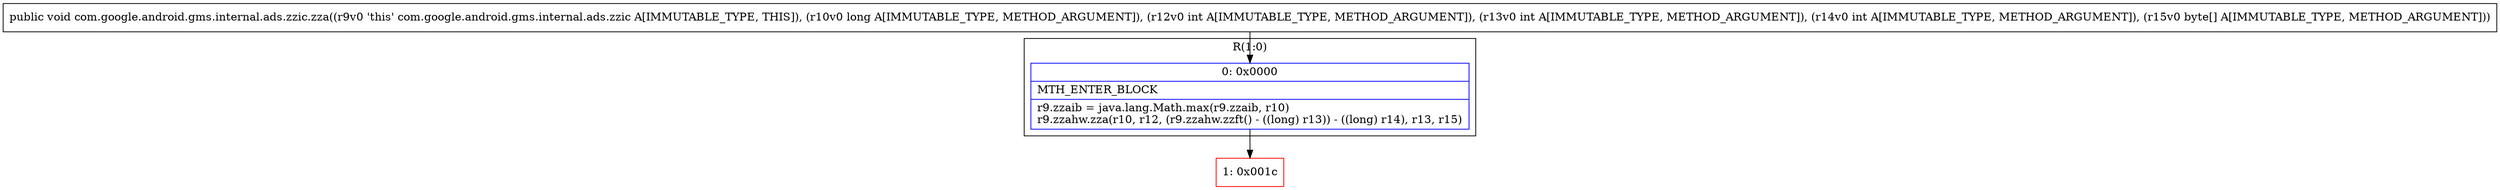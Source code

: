 digraph "CFG forcom.google.android.gms.internal.ads.zzic.zza(JIII[B)V" {
subgraph cluster_Region_424926579 {
label = "R(1:0)";
node [shape=record,color=blue];
Node_0 [shape=record,label="{0\:\ 0x0000|MTH_ENTER_BLOCK\l|r9.zzaib = java.lang.Math.max(r9.zzaib, r10)\lr9.zzahw.zza(r10, r12, (r9.zzahw.zzft() \- ((long) r13)) \- ((long) r14), r13, r15)\l}"];
}
Node_1 [shape=record,color=red,label="{1\:\ 0x001c}"];
MethodNode[shape=record,label="{public void com.google.android.gms.internal.ads.zzic.zza((r9v0 'this' com.google.android.gms.internal.ads.zzic A[IMMUTABLE_TYPE, THIS]), (r10v0 long A[IMMUTABLE_TYPE, METHOD_ARGUMENT]), (r12v0 int A[IMMUTABLE_TYPE, METHOD_ARGUMENT]), (r13v0 int A[IMMUTABLE_TYPE, METHOD_ARGUMENT]), (r14v0 int A[IMMUTABLE_TYPE, METHOD_ARGUMENT]), (r15v0 byte[] A[IMMUTABLE_TYPE, METHOD_ARGUMENT])) }"];
MethodNode -> Node_0;
Node_0 -> Node_1;
}

